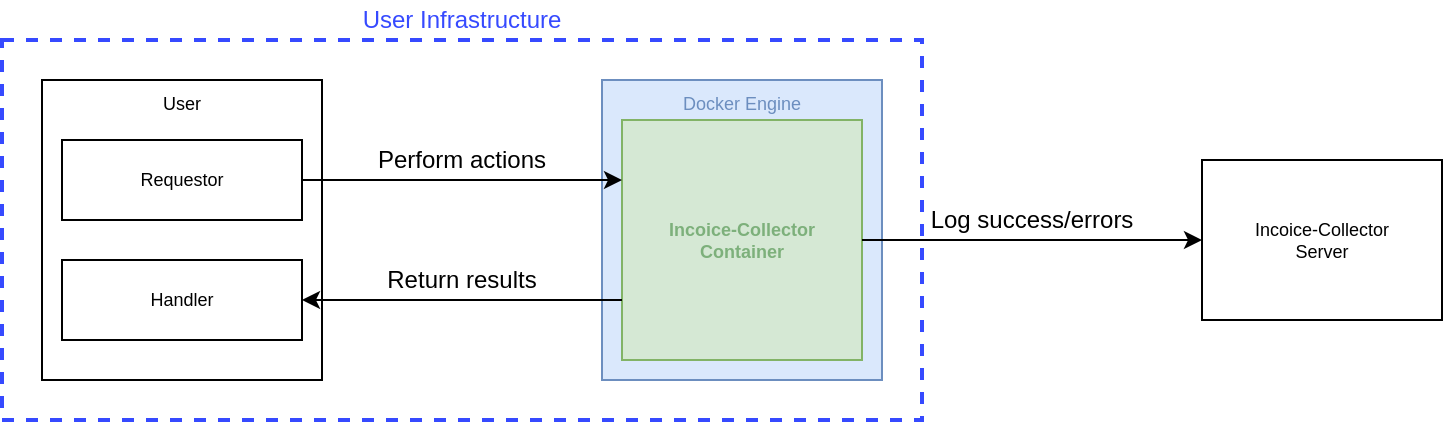 <mxfile>
    <diagram id="s3XKS49f7g5tn125unqJ" name="Page-1">
        <mxGraphModel dx="941" dy="440" grid="1" gridSize="10" guides="1" tooltips="1" connect="1" arrows="1" fold="1" page="1" pageScale="1" pageWidth="1200" pageHeight="600" math="0" shadow="0">
            <root>
                <mxCell id="0"/>
                <mxCell id="1" parent="0"/>
                <mxCell id="21" value="" style="whiteSpace=wrap;html=1;fillColor=none;strokeColor=#364AFF;rounded=0;connectable=0;arcSize=8;dashed=1;strokeWidth=2;" parent="1" vertex="1">
                    <mxGeometry x="160" y="70" width="460" height="190" as="geometry"/>
                </mxCell>
                <mxCell id="44" value="User" style="rounded=0;whiteSpace=wrap;html=1;fontSize=9;verticalAlign=top;" parent="1" vertex="1">
                    <mxGeometry x="180" y="90" width="140" height="150" as="geometry"/>
                </mxCell>
                <mxCell id="40" value="&lt;font style=&quot;&quot; color=&quot;#6c8ebf&quot;&gt;Docker Engine&lt;/font&gt;" style="rounded=0;whiteSpace=wrap;html=1;fontSize=9;fillColor=#dae8fc;strokeColor=#6c8ebf;verticalAlign=top;" parent="1" vertex="1">
                    <mxGeometry x="460" y="90" width="140" height="150" as="geometry"/>
                </mxCell>
                <mxCell id="3" value="Requestor" style="rounded=0;whiteSpace=wrap;html=1;fontSize=9;" parent="1" vertex="1">
                    <mxGeometry x="190" y="120" width="120" height="40" as="geometry"/>
                </mxCell>
                <mxCell id="5" value="&lt;font color=&quot;#7db07b&quot;&gt;&lt;b&gt;Incoice-Collector&lt;br style=&quot;border-color: var(--border-color);&quot;&gt;Container&lt;/b&gt;&lt;/font&gt;" style="rounded=0;whiteSpace=wrap;html=1;fontSize=9;fillColor=#d5e8d4;strokeColor=#82b366;verticalAlign=middle;" parent="1" vertex="1">
                    <mxGeometry x="470" y="110" width="120" height="120" as="geometry"/>
                </mxCell>
                <mxCell id="6" value="Incoice-Collector&lt;br style=&quot;font-size: 9px;&quot;&gt;Server" style="rounded=0;whiteSpace=wrap;html=1;fontSize=9;" parent="1" vertex="1">
                    <mxGeometry x="760" y="130" width="120" height="80" as="geometry"/>
                </mxCell>
                <mxCell id="31" value="&lt;font&gt;User Infrastructure&lt;/font&gt;" style="text;strokeColor=none;align=center;fillColor=none;html=1;verticalAlign=middle;whiteSpace=wrap;rounded=0;fontColor=#364AFF;" parent="1" vertex="1">
                    <mxGeometry x="170" y="50" width="440" height="20" as="geometry"/>
                </mxCell>
                <mxCell id="33" value="" style="edgeStyle=none;orthogonalLoop=1;jettySize=auto;html=1;entryX=0;entryY=0.25;entryDx=0;entryDy=0;exitX=1;exitY=0.5;exitDx=0;exitDy=0;" parent="1" source="3" target="5" edge="1">
                    <mxGeometry width="80" relative="1" as="geometry">
                        <mxPoint x="540" y="100" as="sourcePoint"/>
                        <mxPoint x="620" y="100" as="targetPoint"/>
                        <Array as="points"/>
                    </mxGeometry>
                </mxCell>
                <mxCell id="34" value="" style="edgeStyle=none;orthogonalLoop=1;jettySize=auto;html=1;entryX=1;entryY=0.5;entryDx=0;entryDy=0;exitX=0;exitY=0.75;exitDx=0;exitDy=0;" parent="1" source="5" target="39" edge="1">
                    <mxGeometry width="80" relative="1" as="geometry">
                        <mxPoint x="320" y="140" as="sourcePoint"/>
                        <mxPoint x="480" y="140" as="targetPoint"/>
                        <Array as="points"/>
                    </mxGeometry>
                </mxCell>
                <mxCell id="35" value="" style="edgeStyle=none;orthogonalLoop=1;jettySize=auto;html=1;entryX=0;entryY=0.5;entryDx=0;entryDy=0;exitX=1;exitY=0.5;exitDx=0;exitDy=0;" parent="1" source="5" target="6" edge="1">
                    <mxGeometry width="80" relative="1" as="geometry">
                        <mxPoint x="480" y="180" as="sourcePoint"/>
                        <mxPoint x="320" y="180" as="targetPoint"/>
                        <Array as="points"/>
                    </mxGeometry>
                </mxCell>
                <mxCell id="36" value="Perform actions" style="text;strokeColor=none;align=center;fillColor=none;html=1;verticalAlign=middle;whiteSpace=wrap;rounded=0;" parent="1" vertex="1">
                    <mxGeometry x="310" y="120" width="160" height="20" as="geometry"/>
                </mxCell>
                <mxCell id="37" value="Return results" style="text;strokeColor=none;align=center;fillColor=none;html=1;verticalAlign=middle;whiteSpace=wrap;rounded=0;" parent="1" vertex="1">
                    <mxGeometry x="310" y="180" width="160" height="20" as="geometry"/>
                </mxCell>
                <mxCell id="38" value="Log success/errors" style="text;strokeColor=none;align=center;fillColor=none;html=1;verticalAlign=middle;whiteSpace=wrap;rounded=0;" parent="1" vertex="1">
                    <mxGeometry x="590" y="150" width="170" height="20" as="geometry"/>
                </mxCell>
                <mxCell id="39" value="Handler" style="rounded=0;whiteSpace=wrap;html=1;fontSize=9;" parent="1" vertex="1">
                    <mxGeometry x="190" y="180" width="120" height="40" as="geometry"/>
                </mxCell>
            </root>
        </mxGraphModel>
    </diagram>
</mxfile>